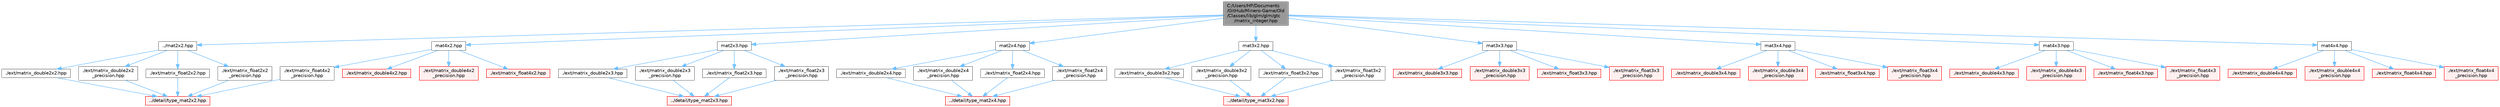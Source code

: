 digraph "C:/Users/HP/Documents/GitHub/Minero-Game/Old/Classes/lib/glm/glm/gtc/matrix_integer.hpp"
{
 // LATEX_PDF_SIZE
  bgcolor="transparent";
  edge [fontname=Helvetica,fontsize=10,labelfontname=Helvetica,labelfontsize=10];
  node [fontname=Helvetica,fontsize=10,shape=box,height=0.2,width=0.4];
  Node1 [id="Node000001",label="C:/Users/HP/Documents\l/GitHub/Minero-Game/Old\l/Classes/lib/glm/glm/gtc\l/matrix_integer.hpp",height=0.2,width=0.4,color="gray40", fillcolor="grey60", style="filled", fontcolor="black",tooltip=" "];
  Node1 -> Node2 [id="edge125_Node000001_Node000002",color="steelblue1",style="solid",tooltip=" "];
  Node2 [id="Node000002",label="../mat2x2.hpp",height=0.2,width=0.4,color="grey40", fillcolor="white", style="filled",URL="$_old_2_classes_2lib_2glm_2glm_2mat2x2_8hpp.html",tooltip=" "];
  Node2 -> Node3 [id="edge126_Node000002_Node000003",color="steelblue1",style="solid",tooltip=" "];
  Node3 [id="Node000003",label="./ext/matrix_double2x2.hpp",height=0.2,width=0.4,color="grey40", fillcolor="white", style="filled",URL="$_old_2_classes_2lib_2glm_2glm_2ext_2matrix__double2x2_8hpp.html",tooltip=" "];
  Node3 -> Node4 [id="edge127_Node000003_Node000004",color="steelblue1",style="solid",tooltip=" "];
  Node4 [id="Node000004",label="../detail/type_mat2x2.hpp",height=0.2,width=0.4,color="red", fillcolor="#FFF0F0", style="filled",URL="$_old_2_classes_2lib_2glm_2glm_2detail_2type__mat2x2_8hpp.html",tooltip=" "];
  Node2 -> Node127 [id="edge128_Node000002_Node000127",color="steelblue1",style="solid",tooltip=" "];
  Node127 [id="Node000127",label="./ext/matrix_double2x2\l_precision.hpp",height=0.2,width=0.4,color="grey40", fillcolor="white", style="filled",URL="$_old_2_classes_2lib_2glm_2glm_2ext_2matrix__double2x2__precision_8hpp.html",tooltip=" "];
  Node127 -> Node4 [id="edge129_Node000127_Node000004",color="steelblue1",style="solid",tooltip=" "];
  Node2 -> Node128 [id="edge130_Node000002_Node000128",color="steelblue1",style="solid",tooltip=" "];
  Node128 [id="Node000128",label="./ext/matrix_float2x2.hpp",height=0.2,width=0.4,color="grey40", fillcolor="white", style="filled",URL="$_old_2_classes_2lib_2glm_2glm_2ext_2matrix__float2x2_8hpp.html",tooltip=" "];
  Node128 -> Node4 [id="edge131_Node000128_Node000004",color="steelblue1",style="solid",tooltip=" "];
  Node2 -> Node129 [id="edge132_Node000002_Node000129",color="steelblue1",style="solid",tooltip=" "];
  Node129 [id="Node000129",label="./ext/matrix_float2x2\l_precision.hpp",height=0.2,width=0.4,color="grey40", fillcolor="white", style="filled",URL="$_old_2_classes_2lib_2glm_2glm_2ext_2matrix__float2x2__precision_8hpp.html",tooltip=" "];
  Node129 -> Node4 [id="edge133_Node000129_Node000004",color="steelblue1",style="solid",tooltip=" "];
  Node1 -> Node55 [id="edge134_Node000001_Node000055",color="steelblue1",style="solid",tooltip=" "];
  Node55 [id="Node000055",label="mat2x3.hpp",height=0.2,width=0.4,color="grey40", fillcolor="white", style="filled",URL="$_old_2_classes_2lib_2glm_2glm_2mat2x3_8hpp.html",tooltip=" "];
  Node55 -> Node56 [id="edge135_Node000055_Node000056",color="steelblue1",style="solid",tooltip=" "];
  Node56 [id="Node000056",label="./ext/matrix_double2x3.hpp",height=0.2,width=0.4,color="grey40", fillcolor="white", style="filled",URL="$_old_2_classes_2lib_2glm_2glm_2ext_2matrix__double2x3_8hpp.html",tooltip=" "];
  Node56 -> Node57 [id="edge136_Node000056_Node000057",color="steelblue1",style="solid",tooltip=" "];
  Node57 [id="Node000057",label="../detail/type_mat2x3.hpp",height=0.2,width=0.4,color="red", fillcolor="#FFF0F0", style="filled",URL="$_old_2_classes_2lib_2glm_2glm_2detail_2type__mat2x3_8hpp.html",tooltip=" "];
  Node55 -> Node59 [id="edge137_Node000055_Node000059",color="steelblue1",style="solid",tooltip=" "];
  Node59 [id="Node000059",label="./ext/matrix_double2x3\l_precision.hpp",height=0.2,width=0.4,color="grey40", fillcolor="white", style="filled",URL="$_old_2_classes_2lib_2glm_2glm_2ext_2matrix__double2x3__precision_8hpp.html",tooltip=" "];
  Node59 -> Node57 [id="edge138_Node000059_Node000057",color="steelblue1",style="solid",tooltip=" "];
  Node55 -> Node60 [id="edge139_Node000055_Node000060",color="steelblue1",style="solid",tooltip=" "];
  Node60 [id="Node000060",label="./ext/matrix_float2x3.hpp",height=0.2,width=0.4,color="grey40", fillcolor="white", style="filled",URL="$_old_2_classes_2lib_2glm_2glm_2ext_2matrix__float2x3_8hpp.html",tooltip=" "];
  Node60 -> Node57 [id="edge140_Node000060_Node000057",color="steelblue1",style="solid",tooltip=" "];
  Node55 -> Node61 [id="edge141_Node000055_Node000061",color="steelblue1",style="solid",tooltip=" "];
  Node61 [id="Node000061",label="./ext/matrix_float2x3\l_precision.hpp",height=0.2,width=0.4,color="grey40", fillcolor="white", style="filled",URL="$_old_2_classes_2lib_2glm_2glm_2ext_2matrix__float2x3__precision_8hpp.html",tooltip=" "];
  Node61 -> Node57 [id="edge142_Node000061_Node000057",color="steelblue1",style="solid",tooltip=" "];
  Node1 -> Node62 [id="edge143_Node000001_Node000062",color="steelblue1",style="solid",tooltip=" "];
  Node62 [id="Node000062",label="mat2x4.hpp",height=0.2,width=0.4,color="grey40", fillcolor="white", style="filled",URL="$_old_2_classes_2lib_2glm_2glm_2mat2x4_8hpp.html",tooltip=" "];
  Node62 -> Node63 [id="edge144_Node000062_Node000063",color="steelblue1",style="solid",tooltip=" "];
  Node63 [id="Node000063",label="./ext/matrix_double2x4.hpp",height=0.2,width=0.4,color="grey40", fillcolor="white", style="filled",URL="$_old_2_classes_2lib_2glm_2glm_2ext_2matrix__double2x4_8hpp.html",tooltip=" "];
  Node63 -> Node64 [id="edge145_Node000063_Node000064",color="steelblue1",style="solid",tooltip=" "];
  Node64 [id="Node000064",label="../detail/type_mat2x4.hpp",height=0.2,width=0.4,color="red", fillcolor="#FFF0F0", style="filled",URL="$_old_2_classes_2lib_2glm_2glm_2detail_2type__mat2x4_8hpp.html",tooltip=" "];
  Node62 -> Node66 [id="edge146_Node000062_Node000066",color="steelblue1",style="solid",tooltip=" "];
  Node66 [id="Node000066",label="./ext/matrix_double2x4\l_precision.hpp",height=0.2,width=0.4,color="grey40", fillcolor="white", style="filled",URL="$_old_2_classes_2lib_2glm_2glm_2ext_2matrix__double2x4__precision_8hpp.html",tooltip=" "];
  Node66 -> Node64 [id="edge147_Node000066_Node000064",color="steelblue1",style="solid",tooltip=" "];
  Node62 -> Node67 [id="edge148_Node000062_Node000067",color="steelblue1",style="solid",tooltip=" "];
  Node67 [id="Node000067",label="./ext/matrix_float2x4.hpp",height=0.2,width=0.4,color="grey40", fillcolor="white", style="filled",URL="$_old_2_classes_2lib_2glm_2glm_2ext_2matrix__float2x4_8hpp.html",tooltip=" "];
  Node67 -> Node64 [id="edge149_Node000067_Node000064",color="steelblue1",style="solid",tooltip=" "];
  Node62 -> Node68 [id="edge150_Node000062_Node000068",color="steelblue1",style="solid",tooltip=" "];
  Node68 [id="Node000068",label="./ext/matrix_float2x4\l_precision.hpp",height=0.2,width=0.4,color="grey40", fillcolor="white", style="filled",URL="$_old_2_classes_2lib_2glm_2glm_2ext_2matrix__float2x4__precision_8hpp.html",tooltip=" "];
  Node68 -> Node64 [id="edge151_Node000068_Node000064",color="steelblue1",style="solid",tooltip=" "];
  Node1 -> Node69 [id="edge152_Node000001_Node000069",color="steelblue1",style="solid",tooltip=" "];
  Node69 [id="Node000069",label="mat3x2.hpp",height=0.2,width=0.4,color="grey40", fillcolor="white", style="filled",URL="$_old_2_classes_2lib_2glm_2glm_2mat3x2_8hpp.html",tooltip=" "];
  Node69 -> Node70 [id="edge153_Node000069_Node000070",color="steelblue1",style="solid",tooltip=" "];
  Node70 [id="Node000070",label="./ext/matrix_double3x2.hpp",height=0.2,width=0.4,color="grey40", fillcolor="white", style="filled",URL="$_old_2_classes_2lib_2glm_2glm_2ext_2matrix__double3x2_8hpp.html",tooltip=" "];
  Node70 -> Node71 [id="edge154_Node000070_Node000071",color="steelblue1",style="solid",tooltip=" "];
  Node71 [id="Node000071",label="../detail/type_mat3x2.hpp",height=0.2,width=0.4,color="red", fillcolor="#FFF0F0", style="filled",URL="$_old_2_classes_2lib_2glm_2glm_2detail_2type__mat3x2_8hpp.html",tooltip=" "];
  Node69 -> Node73 [id="edge155_Node000069_Node000073",color="steelblue1",style="solid",tooltip=" "];
  Node73 [id="Node000073",label="./ext/matrix_double3x2\l_precision.hpp",height=0.2,width=0.4,color="grey40", fillcolor="white", style="filled",URL="$_old_2_classes_2lib_2glm_2glm_2ext_2matrix__double3x2__precision_8hpp.html",tooltip=" "];
  Node73 -> Node71 [id="edge156_Node000073_Node000071",color="steelblue1",style="solid",tooltip=" "];
  Node69 -> Node74 [id="edge157_Node000069_Node000074",color="steelblue1",style="solid",tooltip=" "];
  Node74 [id="Node000074",label="./ext/matrix_float3x2.hpp",height=0.2,width=0.4,color="grey40", fillcolor="white", style="filled",URL="$_old_2_classes_2lib_2glm_2glm_2ext_2matrix__float3x2_8hpp.html",tooltip=" "];
  Node74 -> Node71 [id="edge158_Node000074_Node000071",color="steelblue1",style="solid",tooltip=" "];
  Node69 -> Node75 [id="edge159_Node000069_Node000075",color="steelblue1",style="solid",tooltip=" "];
  Node75 [id="Node000075",label="./ext/matrix_float3x2\l_precision.hpp",height=0.2,width=0.4,color="grey40", fillcolor="white", style="filled",URL="$_old_2_classes_2lib_2glm_2glm_2ext_2matrix__float3x2__precision_8hpp.html",tooltip=" "];
  Node75 -> Node71 [id="edge160_Node000075_Node000071",color="steelblue1",style="solid",tooltip=" "];
  Node1 -> Node76 [id="edge161_Node000001_Node000076",color="steelblue1",style="solid",tooltip=" "];
  Node76 [id="Node000076",label="mat3x3.hpp",height=0.2,width=0.4,color="grey40", fillcolor="white", style="filled",URL="$_old_2_classes_2lib_2glm_2glm_2mat3x3_8hpp.html",tooltip=" "];
  Node76 -> Node77 [id="edge162_Node000076_Node000077",color="steelblue1",style="solid",tooltip=" "];
  Node77 [id="Node000077",label="./ext/matrix_double3x3.hpp",height=0.2,width=0.4,color="red", fillcolor="#FFF0F0", style="filled",URL="$_old_2_classes_2lib_2glm_2glm_2ext_2matrix__double3x3_8hpp.html",tooltip=" "];
  Node76 -> Node80 [id="edge163_Node000076_Node000080",color="steelblue1",style="solid",tooltip=" "];
  Node80 [id="Node000080",label="./ext/matrix_double3x3\l_precision.hpp",height=0.2,width=0.4,color="red", fillcolor="#FFF0F0", style="filled",URL="$_old_2_classes_2lib_2glm_2glm_2ext_2matrix__double3x3__precision_8hpp.html",tooltip=" "];
  Node76 -> Node81 [id="edge164_Node000076_Node000081",color="steelblue1",style="solid",tooltip=" "];
  Node81 [id="Node000081",label="./ext/matrix_float3x3.hpp",height=0.2,width=0.4,color="red", fillcolor="#FFF0F0", style="filled",URL="$_old_2_classes_2lib_2glm_2glm_2ext_2matrix__float3x3_8hpp.html",tooltip=" "];
  Node76 -> Node82 [id="edge165_Node000076_Node000082",color="steelblue1",style="solid",tooltip=" "];
  Node82 [id="Node000082",label="./ext/matrix_float3x3\l_precision.hpp",height=0.2,width=0.4,color="red", fillcolor="#FFF0F0", style="filled",URL="$_old_2_classes_2lib_2glm_2glm_2ext_2matrix__float3x3__precision_8hpp.html",tooltip=" "];
  Node1 -> Node83 [id="edge166_Node000001_Node000083",color="steelblue1",style="solid",tooltip=" "];
  Node83 [id="Node000083",label="mat3x4.hpp",height=0.2,width=0.4,color="grey40", fillcolor="white", style="filled",URL="$_old_2_classes_2lib_2glm_2glm_2mat3x4_8hpp.html",tooltip=" "];
  Node83 -> Node84 [id="edge167_Node000083_Node000084",color="steelblue1",style="solid",tooltip=" "];
  Node84 [id="Node000084",label="./ext/matrix_double3x4.hpp",height=0.2,width=0.4,color="red", fillcolor="#FFF0F0", style="filled",URL="$_old_2_classes_2lib_2glm_2glm_2ext_2matrix__double3x4_8hpp.html",tooltip=" "];
  Node83 -> Node87 [id="edge168_Node000083_Node000087",color="steelblue1",style="solid",tooltip=" "];
  Node87 [id="Node000087",label="./ext/matrix_double3x4\l_precision.hpp",height=0.2,width=0.4,color="red", fillcolor="#FFF0F0", style="filled",URL="$_old_2_classes_2lib_2glm_2glm_2ext_2matrix__double3x4__precision_8hpp.html",tooltip=" "];
  Node83 -> Node88 [id="edge169_Node000083_Node000088",color="steelblue1",style="solid",tooltip=" "];
  Node88 [id="Node000088",label="./ext/matrix_float3x4.hpp",height=0.2,width=0.4,color="red", fillcolor="#FFF0F0", style="filled",URL="$_old_2_classes_2lib_2glm_2glm_2ext_2matrix__float3x4_8hpp.html",tooltip=" "];
  Node83 -> Node89 [id="edge170_Node000083_Node000089",color="steelblue1",style="solid",tooltip=" "];
  Node89 [id="Node000089",label="./ext/matrix_float3x4\l_precision.hpp",height=0.2,width=0.4,color="red", fillcolor="#FFF0F0", style="filled",URL="$_old_2_classes_2lib_2glm_2glm_2ext_2matrix__float3x4__precision_8hpp.html",tooltip=" "];
  Node1 -> Node90 [id="edge171_Node000001_Node000090",color="steelblue1",style="solid",tooltip=" "];
  Node90 [id="Node000090",label="mat4x2.hpp",height=0.2,width=0.4,color="grey40", fillcolor="white", style="filled",URL="$_old_2_classes_2lib_2glm_2glm_2mat4x2_8hpp.html",tooltip=" "];
  Node90 -> Node91 [id="edge172_Node000090_Node000091",color="steelblue1",style="solid",tooltip=" "];
  Node91 [id="Node000091",label="./ext/matrix_double4x2.hpp",height=0.2,width=0.4,color="red", fillcolor="#FFF0F0", style="filled",URL="$_old_2_classes_2lib_2glm_2glm_2ext_2matrix__double4x2_8hpp.html",tooltip=" "];
  Node90 -> Node94 [id="edge173_Node000090_Node000094",color="steelblue1",style="solid",tooltip=" "];
  Node94 [id="Node000094",label="./ext/matrix_double4x2\l_precision.hpp",height=0.2,width=0.4,color="red", fillcolor="#FFF0F0", style="filled",URL="$_old_2_classes_2lib_2glm_2glm_2ext_2matrix__double4x2__precision_8hpp.html",tooltip=" "];
  Node90 -> Node95 [id="edge174_Node000090_Node000095",color="steelblue1",style="solid",tooltip=" "];
  Node95 [id="Node000095",label="./ext/matrix_float4x2.hpp",height=0.2,width=0.4,color="red", fillcolor="#FFF0F0", style="filled",URL="$_old_2_classes_2lib_2glm_2glm_2ext_2matrix__float4x2_8hpp.html",tooltip=" "];
  Node90 -> Node96 [id="edge175_Node000090_Node000096",color="steelblue1",style="solid",tooltip=" "];
  Node96 [id="Node000096",label="./ext/matrix_float4x2\l_precision.hpp",height=0.2,width=0.4,color="grey40", fillcolor="white", style="filled",URL="$_old_2_classes_2lib_2glm_2glm_2ext_2matrix__float4x2__precision_8hpp.html",tooltip=" "];
  Node96 -> Node4 [id="edge176_Node000096_Node000004",color="steelblue1",style="solid",tooltip=" "];
  Node1 -> Node97 [id="edge177_Node000001_Node000097",color="steelblue1",style="solid",tooltip=" "];
  Node97 [id="Node000097",label="mat4x3.hpp",height=0.2,width=0.4,color="grey40", fillcolor="white", style="filled",URL="$_old_2_classes_2lib_2glm_2glm_2mat4x3_8hpp.html",tooltip=" "];
  Node97 -> Node98 [id="edge178_Node000097_Node000098",color="steelblue1",style="solid",tooltip=" "];
  Node98 [id="Node000098",label="./ext/matrix_double4x3.hpp",height=0.2,width=0.4,color="red", fillcolor="#FFF0F0", style="filled",URL="$_old_2_classes_2lib_2glm_2glm_2ext_2matrix__double4x3_8hpp.html",tooltip=" "];
  Node97 -> Node101 [id="edge179_Node000097_Node000101",color="steelblue1",style="solid",tooltip=" "];
  Node101 [id="Node000101",label="./ext/matrix_double4x3\l_precision.hpp",height=0.2,width=0.4,color="red", fillcolor="#FFF0F0", style="filled",URL="$_old_2_classes_2lib_2glm_2glm_2ext_2matrix__double4x3__precision_8hpp.html",tooltip=" "];
  Node97 -> Node102 [id="edge180_Node000097_Node000102",color="steelblue1",style="solid",tooltip=" "];
  Node102 [id="Node000102",label="./ext/matrix_float4x3.hpp",height=0.2,width=0.4,color="red", fillcolor="#FFF0F0", style="filled",URL="$_old_2_classes_2lib_2glm_2glm_2ext_2matrix__float4x3_8hpp.html",tooltip=" "];
  Node97 -> Node103 [id="edge181_Node000097_Node000103",color="steelblue1",style="solid",tooltip=" "];
  Node103 [id="Node000103",label="./ext/matrix_float4x3\l_precision.hpp",height=0.2,width=0.4,color="red", fillcolor="#FFF0F0", style="filled",URL="$_old_2_classes_2lib_2glm_2glm_2ext_2matrix__float4x3__precision_8hpp.html",tooltip=" "];
  Node1 -> Node104 [id="edge182_Node000001_Node000104",color="steelblue1",style="solid",tooltip=" "];
  Node104 [id="Node000104",label="mat4x4.hpp",height=0.2,width=0.4,color="grey40", fillcolor="white", style="filled",URL="$_old_2_classes_2lib_2glm_2glm_2mat4x4_8hpp.html",tooltip=" "];
  Node104 -> Node105 [id="edge183_Node000104_Node000105",color="steelblue1",style="solid",tooltip=" "];
  Node105 [id="Node000105",label="./ext/matrix_double4x4.hpp",height=0.2,width=0.4,color="red", fillcolor="#FFF0F0", style="filled",URL="$_old_2_classes_2lib_2glm_2glm_2ext_2matrix__double4x4_8hpp.html",tooltip=" "];
  Node104 -> Node108 [id="edge184_Node000104_Node000108",color="steelblue1",style="solid",tooltip=" "];
  Node108 [id="Node000108",label="./ext/matrix_double4x4\l_precision.hpp",height=0.2,width=0.4,color="red", fillcolor="#FFF0F0", style="filled",URL="$_old_2_classes_2lib_2glm_2glm_2ext_2matrix__double4x4__precision_8hpp.html",tooltip=" "];
  Node104 -> Node109 [id="edge185_Node000104_Node000109",color="steelblue1",style="solid",tooltip=" "];
  Node109 [id="Node000109",label="./ext/matrix_float4x4.hpp",height=0.2,width=0.4,color="red", fillcolor="#FFF0F0", style="filled",URL="$_old_2_classes_2lib_2glm_2glm_2ext_2matrix__float4x4_8hpp.html",tooltip=" "];
  Node104 -> Node110 [id="edge186_Node000104_Node000110",color="steelblue1",style="solid",tooltip=" "];
  Node110 [id="Node000110",label="./ext/matrix_float4x4\l_precision.hpp",height=0.2,width=0.4,color="red", fillcolor="#FFF0F0", style="filled",URL="$_old_2_classes_2lib_2glm_2glm_2ext_2matrix__float4x4__precision_8hpp.html",tooltip=" "];
}
